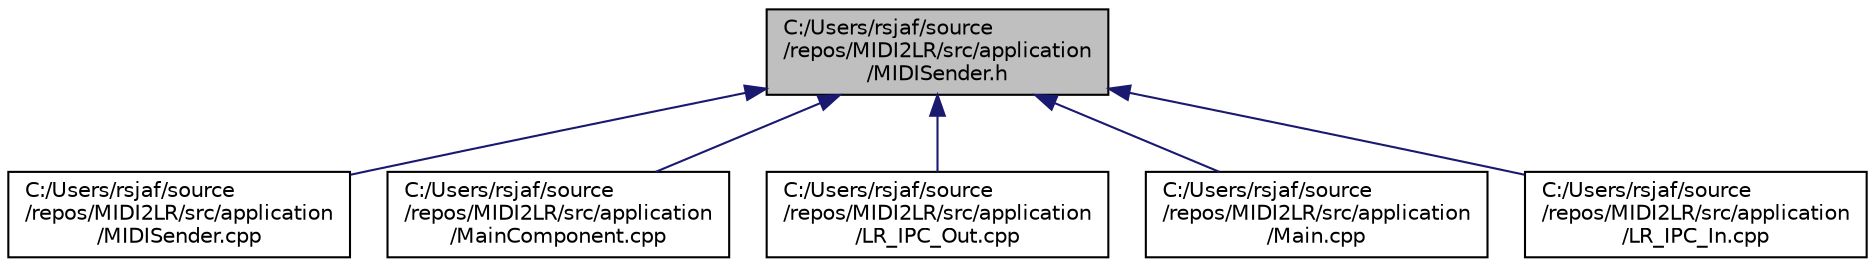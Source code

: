 digraph "C:/Users/rsjaf/source/repos/MIDI2LR/src/application/MIDISender.h"
{
 // INTERACTIVE_SVG=YES
 // LATEX_PDF_SIZE
  edge [fontname="Helvetica",fontsize="10",labelfontname="Helvetica",labelfontsize="10"];
  node [fontname="Helvetica",fontsize="10",shape=record];
  Node1 [label="C:/Users/rsjaf/source\l/repos/MIDI2LR/src/application\l/MIDISender.h",height=0.2,width=0.4,color="black", fillcolor="grey75", style="filled", fontcolor="black",tooltip=" "];
  Node1 -> Node2 [dir="back",color="midnightblue",fontsize="10",style="solid",fontname="Helvetica"];
  Node2 [label="C:/Users/rsjaf/source\l/repos/MIDI2LR/src/application\l/MIDISender.cpp",height=0.2,width=0.4,color="black", fillcolor="white", style="filled",URL="$_m_i_d_i_sender_8cpp.html",tooltip=" "];
  Node1 -> Node3 [dir="back",color="midnightblue",fontsize="10",style="solid",fontname="Helvetica"];
  Node3 [label="C:/Users/rsjaf/source\l/repos/MIDI2LR/src/application\l/MainComponent.cpp",height=0.2,width=0.4,color="black", fillcolor="white", style="filled",URL="$_main_component_8cpp.html",tooltip=" "];
  Node1 -> Node4 [dir="back",color="midnightblue",fontsize="10",style="solid",fontname="Helvetica"];
  Node4 [label="C:/Users/rsjaf/source\l/repos/MIDI2LR/src/application\l/LR_IPC_Out.cpp",height=0.2,width=0.4,color="black", fillcolor="white", style="filled",URL="$_l_r___i_p_c___out_8cpp.html",tooltip=" "];
  Node1 -> Node5 [dir="back",color="midnightblue",fontsize="10",style="solid",fontname="Helvetica"];
  Node5 [label="C:/Users/rsjaf/source\l/repos/MIDI2LR/src/application\l/Main.cpp",height=0.2,width=0.4,color="black", fillcolor="white", style="filled",URL="$_main_8cpp.html",tooltip=" "];
  Node1 -> Node6 [dir="back",color="midnightblue",fontsize="10",style="solid",fontname="Helvetica"];
  Node6 [label="C:/Users/rsjaf/source\l/repos/MIDI2LR/src/application\l/LR_IPC_In.cpp",height=0.2,width=0.4,color="black", fillcolor="white", style="filled",URL="$_l_r___i_p_c___in_8cpp.html",tooltip=" "];
}
